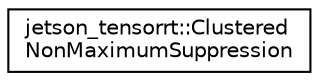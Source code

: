 digraph "Graphical Class Hierarchy"
{
  edge [fontname="Helvetica",fontsize="10",labelfontname="Helvetica",labelfontsize="10"];
  node [fontname="Helvetica",fontsize="10",shape=record];
  rankdir="LR";
  Node0 [label="jetson_tensorrt::Clustered\lNonMaximumSuppression",height=0.2,width=0.4,color="black", fillcolor="white", style="filled",URL="$classjetson__tensorrt_1_1_clustered_non_maximum_suppression.html",tooltip="Class which handles refining the results of a DetectNet like detector. "];
}
